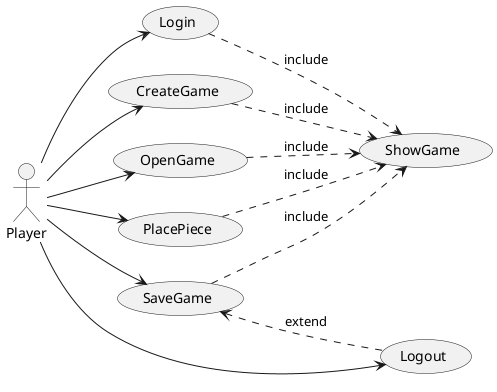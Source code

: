 @startuml

left to right direction

actor Player
usecase Login
usecase CreateGame
usecase OpenGame
usecase PlacePiece
usecase SaveGame
usecase Logout
usecase ShowGame

Player --> Login
Player --> CreateGame
Player --> OpenGame
Player --> PlacePiece
Player --> SaveGame
Player --> Logout
Login ..> ShowGame :include
CreateGame ..> ShowGame :include
OpenGame ..> ShowGame :include
PlacePiece ..> ShowGame :include
SaveGame ..> ShowGame :include
SaveGame <.. Logout :extend

@enduml